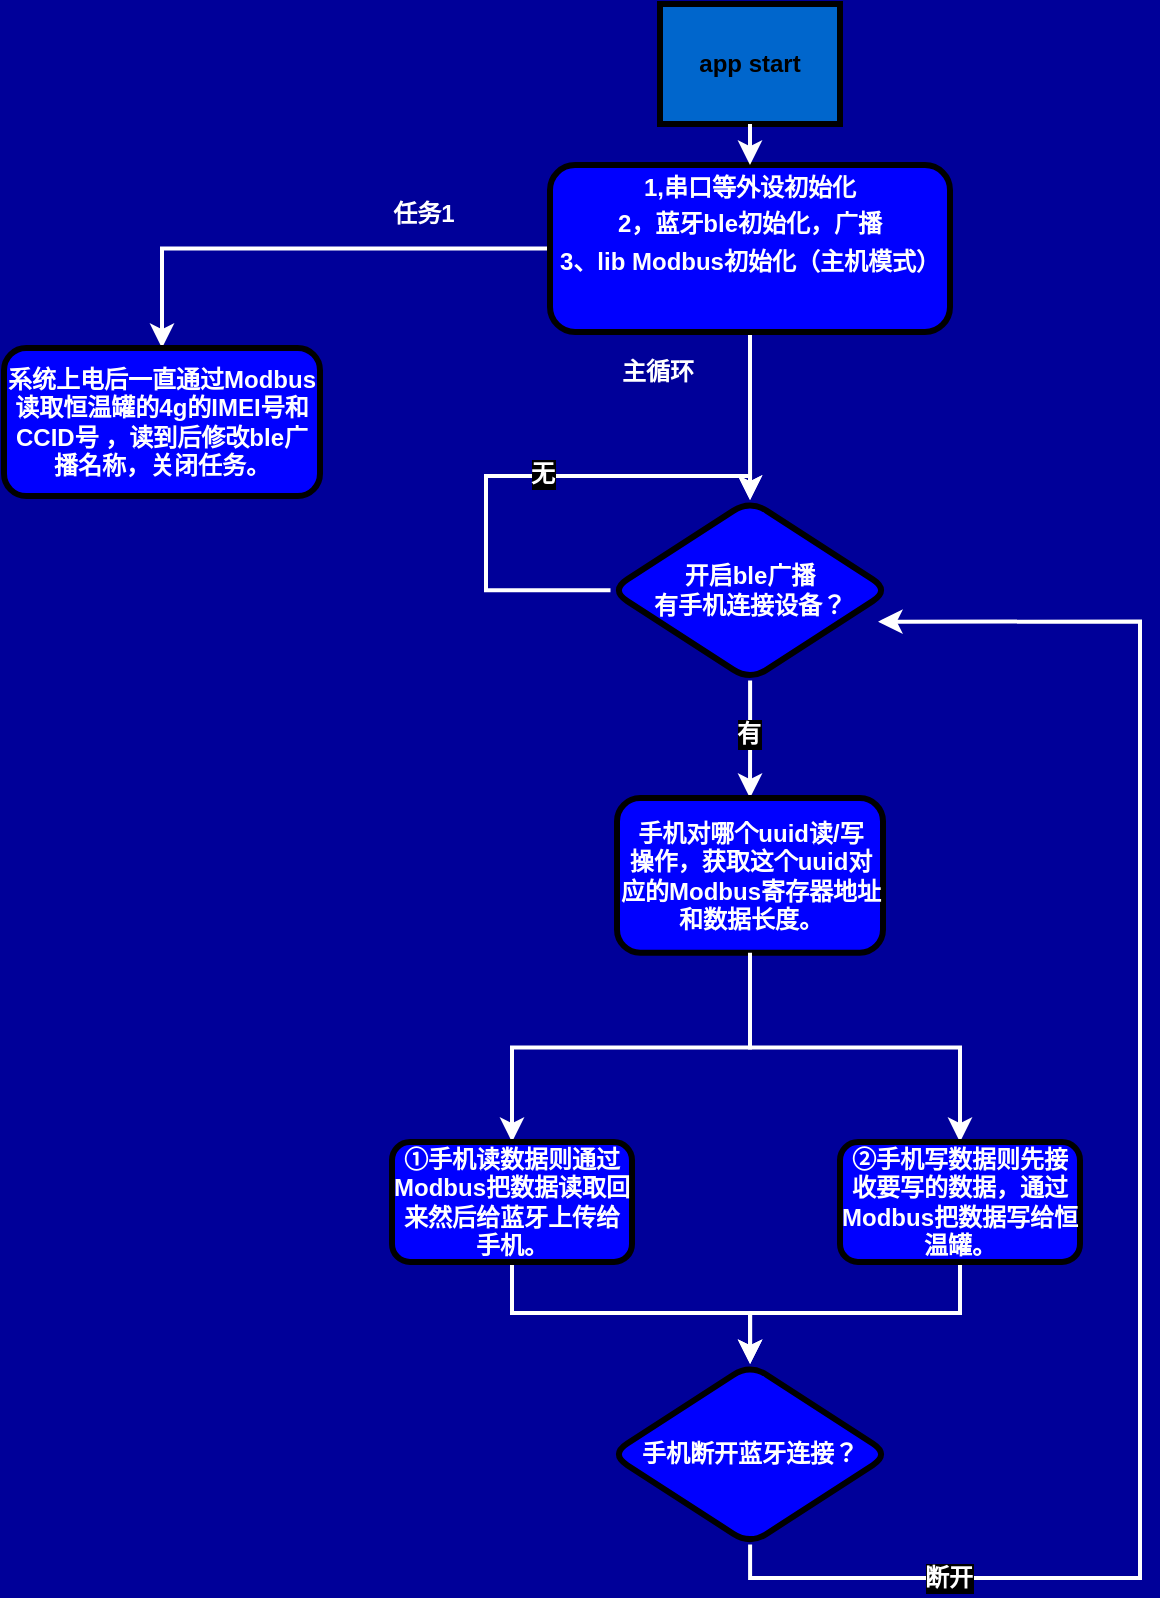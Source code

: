 <mxfile version="24.7.17">
  <diagram name="Page-1" id="c7558073-3199-34d8-9f00-42111426c3f3">
    <mxGraphModel dx="2466" dy="1141" grid="0" gridSize="24" guides="1" tooltips="1" connect="1" arrows="1" fold="1" page="0" pageScale="1" pageWidth="826" pageHeight="1169" background="#000099" math="0" shadow="0">
      <root>
        <mxCell id="0" />
        <mxCell id="1" parent="0" />
        <mxCell id="bbQW1Ya1Ovsxz0HwXBIN-97" value="" style="edgeStyle=orthogonalEdgeStyle;rounded=0;orthogonalLoop=1;jettySize=auto;html=1;fontColor=#FFFFFF;strokeWidth=2;strokeColor=#FFFFFF;" parent="1" source="2" target="bbQW1Ya1Ovsxz0HwXBIN-98" edge="1">
          <mxGeometry relative="1" as="geometry">
            <mxPoint x="95" y="360" as="targetPoint" />
          </mxGeometry>
        </mxCell>
        <mxCell id="-sDVmUkW7w9gJZ2iMdyc-38" value="" style="edgeStyle=orthogonalEdgeStyle;rounded=0;orthogonalLoop=1;jettySize=auto;html=1;strokeColor=#FFFFFF;strokeWidth=2;" parent="1" source="2" target="-sDVmUkW7w9gJZ2iMdyc-37" edge="1">
          <mxGeometry relative="1" as="geometry" />
        </mxCell>
        <mxCell id="2" value="&lt;p style=&quot;margin: 4px 0px 0px; text-align: center;&quot;&gt;&lt;font color=&quot;#ffffff&quot;&gt;1,串口等外设初始化&lt;/font&gt;&lt;/p&gt;&lt;p style=&quot;margin: 4px 0px 0px; text-align: center;&quot;&gt;&lt;font color=&quot;#ffffff&quot;&gt;2，蓝牙ble初始化，广播&lt;/font&gt;&lt;/p&gt;&lt;p style=&quot;margin: 4px 0px 0px; text-align: center;&quot;&gt;&lt;font color=&quot;#ffffff&quot;&gt;3、lib Modbus初始化（主机模式&lt;/font&gt;&lt;span style=&quot;color: rgb(255, 255, 255); background-color: initial;&quot;&gt;）&lt;/span&gt;&lt;/p&gt;" style="verticalAlign=middle;align=center;overflow=fill;fontSize=12;fontFamily=Helvetica;html=1;rounded=1;fontStyle=1;strokeWidth=3;fillColor=#0000FF;" parent="1" vertex="1">
          <mxGeometry x="-5" y="228.5" width="200" height="83.5" as="geometry" />
        </mxCell>
        <mxCell id="4" value="app start" style="whiteSpace=wrap;align=center;verticalAlign=middle;fontStyle=1;strokeWidth=3;fillColor=#0066CC;" parent="1" vertex="1">
          <mxGeometry x="50" y="148" width="90" height="60" as="geometry" />
        </mxCell>
        <mxCell id="37" value="" style="edgeStyle=none;noEdgeStyle=1;strokeColor=#FFFFFF;strokeWidth=2" parent="1" source="4" target="2" edge="1">
          <mxGeometry width="100" height="100" relative="1" as="geometry">
            <mxPoint x="280" y="190" as="sourcePoint" />
            <mxPoint x="380" y="90" as="targetPoint" />
          </mxGeometry>
        </mxCell>
        <mxCell id="bbQW1Ya1Ovsxz0HwXBIN-121" value="" style="edgeStyle=orthogonalEdgeStyle;shape=connector;rounded=0;orthogonalLoop=1;jettySize=auto;html=1;strokeColor=#FFFFFF;strokeWidth=2;align=center;verticalAlign=middle;fontFamily=Helvetica;fontSize=12;fontColor=#FFFFFF;fontStyle=1;labelBackgroundColor=default;endArrow=classic;exitX=0;exitY=0.5;exitDx=0;exitDy=0;" parent="1" source="bbQW1Ya1Ovsxz0HwXBIN-98" target="bbQW1Ya1Ovsxz0HwXBIN-98" edge="1">
          <mxGeometry relative="1" as="geometry">
            <Array as="points">
              <mxPoint x="-37" y="441" />
              <mxPoint x="-37" y="384" />
              <mxPoint x="95" y="384" />
            </Array>
            <mxPoint x="49.997" y="499.035" as="sourcePoint" />
            <mxPoint x="43.22" y="384" as="targetPoint" />
          </mxGeometry>
        </mxCell>
        <mxCell id="bbQW1Ya1Ovsxz0HwXBIN-123" value="无" style="edgeLabel;html=1;align=center;verticalAlign=middle;resizable=0;points=[];rounded=1;strokeColor=default;strokeWidth=3;fontFamily=Helvetica;fontSize=12;fontColor=#FFFFFF;fontStyle=1;fillColor=#0000FF;labelBackgroundColor=#000000;" parent="bbQW1Ya1Ovsxz0HwXBIN-121" vertex="1" connectable="0">
          <mxGeometry x="0.12" y="1" relative="1" as="geometry">
            <mxPoint as="offset" />
          </mxGeometry>
        </mxCell>
        <mxCell id="bbQW1Ya1Ovsxz0HwXBIN-124" style="edgeStyle=orthogonalEdgeStyle;shape=connector;rounded=0;orthogonalLoop=1;jettySize=auto;html=1;entryX=0.5;entryY=0;entryDx=0;entryDy=0;strokeColor=#FFFFFF;strokeWidth=2;align=center;verticalAlign=middle;fontFamily=Helvetica;fontSize=12;fontColor=#FFFFFF;fontStyle=1;labelBackgroundColor=default;endArrow=classic;" parent="1" source="bbQW1Ya1Ovsxz0HwXBIN-98" target="bbQW1Ya1Ovsxz0HwXBIN-108" edge="1">
          <mxGeometry relative="1" as="geometry" />
        </mxCell>
        <mxCell id="bbQW1Ya1Ovsxz0HwXBIN-125" value="有" style="edgeLabel;html=1;align=center;verticalAlign=middle;resizable=0;points=[];fontFamily=Helvetica;fontSize=12;fontColor=#FFFFFF;fontStyle=1;labelBackgroundColor=#000000;" parent="bbQW1Ya1Ovsxz0HwXBIN-124" vertex="1" connectable="0">
          <mxGeometry x="-0.082" y="-1" relative="1" as="geometry">
            <mxPoint as="offset" />
          </mxGeometry>
        </mxCell>
        <mxCell id="bbQW1Ya1Ovsxz0HwXBIN-98" value="&lt;span style=&quot;color: rgb(255, 255, 255);&quot;&gt;开启ble广播&lt;/span&gt;&lt;div&gt;&lt;font color=&quot;#ffffff&quot;&gt;有手机连接设备？&lt;/font&gt;&lt;/div&gt;" style="rhombus;whiteSpace=wrap;html=1;fillColor=#0000FF;rounded=1;fontStyle=1;strokeWidth=3;" parent="1" vertex="1">
          <mxGeometry x="25.25" y="396" width="139.5" height="90.25" as="geometry" />
        </mxCell>
        <mxCell id="-sDVmUkW7w9gJZ2iMdyc-44" value="" style="edgeStyle=orthogonalEdgeStyle;rounded=0;orthogonalLoop=1;jettySize=auto;html=1;fontFamily=Helvetica;fontSize=12;fontColor=#FFFFFF;fontStyle=1;strokeColor=#FFFFFF;strokeWidth=2;" parent="1" source="bbQW1Ya1Ovsxz0HwXBIN-108" target="-sDVmUkW7w9gJZ2iMdyc-43" edge="1">
          <mxGeometry relative="1" as="geometry" />
        </mxCell>
        <mxCell id="bbQW1Ya1Ovsxz0HwXBIN-108" value="&lt;font color=&quot;#ffffff&quot;&gt;手机对哪个uuid读/写&lt;/font&gt;&lt;div&gt;&lt;font color=&quot;#ffffff&quot;&gt;操作，获取这个uuid对应的Modbus寄存器地址和数据长度。&lt;/font&gt;&lt;/div&gt;" style="whiteSpace=wrap;html=1;fillColor=#0000FF;rounded=1;fontStyle=1;strokeWidth=3;" parent="1" vertex="1">
          <mxGeometry x="28.5" y="545" width="133" height="77.38" as="geometry" />
        </mxCell>
        <mxCell id="-sDVmUkW7w9gJZ2iMdyc-37" value="系统上电后一直通过Modbus读取恒温罐的4g的IMEI号和CCID号 ，读到后修改ble广播名称，关闭任务。" style="whiteSpace=wrap;html=1;fillColor=#0000FF;rounded=1;fontStyle=1;strokeWidth=3;fontColor=#FFFFFF;" parent="1" vertex="1">
          <mxGeometry x="-278" y="320" width="158" height="74" as="geometry" />
        </mxCell>
        <mxCell id="-sDVmUkW7w9gJZ2iMdyc-39" value="任务1" style="text;strokeColor=none;align=center;fillColor=none;html=1;verticalAlign=middle;whiteSpace=wrap;rounded=0;fontFamily=Helvetica;fontSize=12;fontColor=#FFFFFF;fontStyle=1;" parent="1" vertex="1">
          <mxGeometry x="-98" y="238" width="60" height="30" as="geometry" />
        </mxCell>
        <mxCell id="-sDVmUkW7w9gJZ2iMdyc-40" value="主循环" style="text;strokeColor=none;align=center;fillColor=none;html=1;verticalAlign=middle;whiteSpace=wrap;rounded=0;fontFamily=Helvetica;fontSize=12;fontColor=#FFFFFF;fontStyle=1;" parent="1" vertex="1">
          <mxGeometry x="19" y="316" width="60" height="31" as="geometry" />
        </mxCell>
        <mxCell id="-sDVmUkW7w9gJZ2iMdyc-54" style="edgeStyle=orthogonalEdgeStyle;rounded=0;orthogonalLoop=1;jettySize=auto;html=1;fontFamily=Helvetica;fontSize=12;fontColor=#FFFFFF;fontStyle=1;strokeWidth=2;strokeColor=#FFFFFF;" parent="1" source="-sDVmUkW7w9gJZ2iMdyc-43" target="-sDVmUkW7w9gJZ2iMdyc-53" edge="1">
          <mxGeometry relative="1" as="geometry" />
        </mxCell>
        <mxCell id="-sDVmUkW7w9gJZ2iMdyc-43" value="①手机读数据则通过Modbus把数据读取回来然后给蓝牙上传给手机。" style="whiteSpace=wrap;html=1;fillColor=#0000FF;rounded=1;fontStyle=1;strokeWidth=3;fontColor=#FFFFFF;" parent="1" vertex="1">
          <mxGeometry x="-84" y="717.0" width="120" height="60" as="geometry" />
        </mxCell>
        <mxCell id="-sDVmUkW7w9gJZ2iMdyc-47" value="" style="edgeStyle=orthogonalEdgeStyle;rounded=0;orthogonalLoop=1;jettySize=auto;html=1;fontFamily=Helvetica;fontSize=12;fontColor=#FFFFFF;fontStyle=1;strokeColor=#FFFFFF;strokeWidth=2;" parent="1" source="bbQW1Ya1Ovsxz0HwXBIN-108" target="-sDVmUkW7w9gJZ2iMdyc-48" edge="1">
          <mxGeometry relative="1" as="geometry">
            <mxPoint x="119" y="646" as="sourcePoint" />
          </mxGeometry>
        </mxCell>
        <mxCell id="-sDVmUkW7w9gJZ2iMdyc-55" style="edgeStyle=orthogonalEdgeStyle;rounded=0;orthogonalLoop=1;jettySize=auto;html=1;fontFamily=Helvetica;fontSize=12;fontColor=#FFFFFF;fontStyle=1;strokeWidth=2;strokeColor=#FFFFFF;" parent="1" source="-sDVmUkW7w9gJZ2iMdyc-48" target="-sDVmUkW7w9gJZ2iMdyc-53" edge="1">
          <mxGeometry relative="1" as="geometry" />
        </mxCell>
        <mxCell id="-sDVmUkW7w9gJZ2iMdyc-48" value="②手机写数据则先接收要写的数据，通过Modbus把数据写给恒温罐。" style="whiteSpace=wrap;html=1;fillColor=#0000FF;rounded=1;fontStyle=1;strokeWidth=3;fontColor=#FFFFFF;" parent="1" vertex="1">
          <mxGeometry x="140" y="717.0" width="120" height="60" as="geometry" />
        </mxCell>
        <mxCell id="-sDVmUkW7w9gJZ2iMdyc-53" value="&lt;font color=&quot;#ffffff&quot;&gt;手机断开蓝牙连接？&lt;/font&gt;" style="rhombus;whiteSpace=wrap;html=1;fillColor=#0000FF;rounded=1;fontStyle=1;strokeWidth=3;" parent="1" vertex="1">
          <mxGeometry x="25.25" y="828.03" width="139.5" height="90.25" as="geometry" />
        </mxCell>
        <mxCell id="-sDVmUkW7w9gJZ2iMdyc-56" style="edgeStyle=orthogonalEdgeStyle;rounded=0;orthogonalLoop=1;jettySize=auto;html=1;entryX=0.959;entryY=0.674;entryDx=0;entryDy=0;entryPerimeter=0;fontFamily=Helvetica;fontSize=12;fontColor=#FFFFFF;fontStyle=1;strokeWidth=2;strokeColor=#FFFFFF;" parent="1" source="-sDVmUkW7w9gJZ2iMdyc-53" target="bbQW1Ya1Ovsxz0HwXBIN-98" edge="1">
          <mxGeometry relative="1" as="geometry">
            <Array as="points">
              <mxPoint x="95" y="935" />
              <mxPoint x="290" y="935" />
              <mxPoint x="290" y="457" />
            </Array>
          </mxGeometry>
        </mxCell>
        <mxCell id="-sDVmUkW7w9gJZ2iMdyc-57" value="断开" style="edgeLabel;html=1;align=center;verticalAlign=middle;resizable=0;points=[];rounded=1;strokeColor=default;strokeWidth=3;fontFamily=Helvetica;fontSize=12;fontColor=#FFFFFF;fontStyle=1;fillColor=#0000FF;labelBackgroundColor=#000000;" parent="-sDVmUkW7w9gJZ2iMdyc-56" vertex="1" connectable="0">
          <mxGeometry x="-0.718" relative="1" as="geometry">
            <mxPoint as="offset" />
          </mxGeometry>
        </mxCell>
      </root>
    </mxGraphModel>
  </diagram>
</mxfile>
